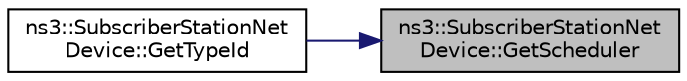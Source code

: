 digraph "ns3::SubscriberStationNetDevice::GetScheduler"
{
 // LATEX_PDF_SIZE
  edge [fontname="Helvetica",fontsize="10",labelfontname="Helvetica",labelfontsize="10"];
  node [fontname="Helvetica",fontsize="10",shape=record];
  rankdir="RL";
  Node1 [label="ns3::SubscriberStationNet\lDevice::GetScheduler",height=0.2,width=0.4,color="black", fillcolor="grey75", style="filled", fontcolor="black",tooltip=" "];
  Node1 -> Node2 [dir="back",color="midnightblue",fontsize="10",style="solid",fontname="Helvetica"];
  Node2 [label="ns3::SubscriberStationNet\lDevice::GetTypeId",height=0.2,width=0.4,color="black", fillcolor="white", style="filled",URL="$classns3_1_1_subscriber_station_net_device.html#abbce9c3781b59571a01f3c1adbc3f70d",tooltip="Get the type ID."];
}
